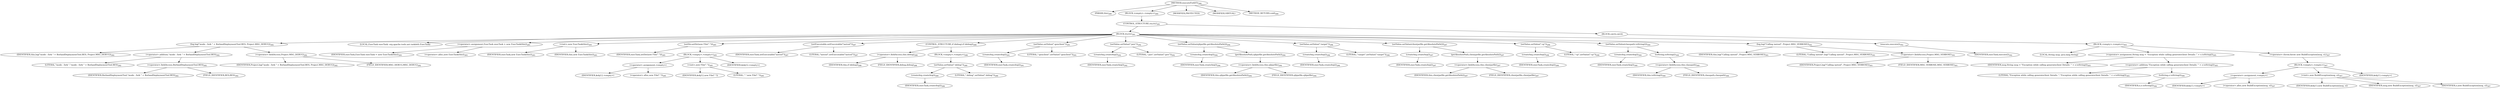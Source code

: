 digraph "executeForkV5" {  
"584" [label = <(METHOD,executeForkV5)<SUB>280</SUB>> ]
"41" [label = <(PARAM,this)<SUB>280</SUB>> ]
"585" [label = <(BLOCK,&lt;empty&gt;,&lt;empty&gt;)<SUB>280</SUB>> ]
"586" [label = <(CONTROL_STRUCTURE,try,try)<SUB>281</SUB>> ]
"587" [label = <(BLOCK,try,try)<SUB>281</SUB>> ]
"588" [label = <(log,log(&quot;mode : fork &quot; + BorlandDeploymentTool.BES, Project.MSG_DEBUG))<SUB>282</SUB>> ]
"40" [label = <(IDENTIFIER,this,log(&quot;mode : fork &quot; + BorlandDeploymentTool.BES, Project.MSG_DEBUG))<SUB>282</SUB>> ]
"589" [label = <(&lt;operator&gt;.addition,&quot;mode : fork &quot; + BorlandDeploymentTool.BES)<SUB>282</SUB>> ]
"590" [label = <(LITERAL,&quot;mode : fork &quot;,&quot;mode : fork &quot; + BorlandDeploymentTool.BES)<SUB>282</SUB>> ]
"591" [label = <(&lt;operator&gt;.fieldAccess,BorlandDeploymentTool.BES)<SUB>282</SUB>> ]
"592" [label = <(IDENTIFIER,BorlandDeploymentTool,&quot;mode : fork &quot; + BorlandDeploymentTool.BES)<SUB>282</SUB>> ]
"593" [label = <(FIELD_IDENTIFIER,BES,BES)<SUB>282</SUB>> ]
"594" [label = <(&lt;operator&gt;.fieldAccess,Project.MSG_DEBUG)<SUB>282</SUB>> ]
"595" [label = <(IDENTIFIER,Project,log(&quot;mode : fork &quot; + BorlandDeploymentTool.BES, Project.MSG_DEBUG))<SUB>282</SUB>> ]
"596" [label = <(FIELD_IDENTIFIER,MSG_DEBUG,MSG_DEBUG)<SUB>282</SUB>> ]
"44" [label = <(LOCAL,ExecTask execTask: org.apache.tools.ant.taskdefs.ExecTask)> ]
"597" [label = <(&lt;operator&gt;.assignment,ExecTask execTask = new ExecTask(this))<SUB>283</SUB>> ]
"598" [label = <(IDENTIFIER,execTask,ExecTask execTask = new ExecTask(this))<SUB>283</SUB>> ]
"599" [label = <(&lt;operator&gt;.alloc,new ExecTask(this))<SUB>283</SUB>> ]
"600" [label = <(&lt;init&gt;,new ExecTask(this))<SUB>283</SUB>> ]
"43" [label = <(IDENTIFIER,execTask,new ExecTask(this))<SUB>283</SUB>> ]
"42" [label = <(IDENTIFIER,this,new ExecTask(this))<SUB>283</SUB>> ]
"601" [label = <(setDir,setDir(new File(&quot;.&quot;)))<SUB>285</SUB>> ]
"602" [label = <(IDENTIFIER,execTask,setDir(new File(&quot;.&quot;)))<SUB>285</SUB>> ]
"603" [label = <(BLOCK,&lt;empty&gt;,&lt;empty&gt;)<SUB>285</SUB>> ]
"604" [label = <(&lt;operator&gt;.assignment,&lt;empty&gt;)> ]
"605" [label = <(IDENTIFIER,$obj12,&lt;empty&gt;)> ]
"606" [label = <(&lt;operator&gt;.alloc,new File(&quot;.&quot;))<SUB>285</SUB>> ]
"607" [label = <(&lt;init&gt;,new File(&quot;.&quot;))<SUB>285</SUB>> ]
"608" [label = <(IDENTIFIER,$obj12,new File(&quot;.&quot;))> ]
"609" [label = <(LITERAL,&quot;.&quot;,new File(&quot;.&quot;))<SUB>285</SUB>> ]
"610" [label = <(IDENTIFIER,$obj12,&lt;empty&gt;)> ]
"611" [label = <(setExecutable,setExecutable(&quot;iastool&quot;))<SUB>287</SUB>> ]
"612" [label = <(IDENTIFIER,execTask,setExecutable(&quot;iastool&quot;))<SUB>287</SUB>> ]
"613" [label = <(LITERAL,&quot;iastool&quot;,setExecutable(&quot;iastool&quot;))<SUB>287</SUB>> ]
"614" [label = <(CONTROL_STRUCTURE,if (debug),if (debug))<SUB>288</SUB>> ]
"615" [label = <(&lt;operator&gt;.fieldAccess,this.debug)<SUB>288</SUB>> ]
"616" [label = <(IDENTIFIER,this,if (debug))<SUB>288</SUB>> ]
"617" [label = <(FIELD_IDENTIFIER,debug,debug)<SUB>288</SUB>> ]
"618" [label = <(BLOCK,&lt;empty&gt;,&lt;empty&gt;)<SUB>288</SUB>> ]
"619" [label = <(setValue,setValue(&quot;-debug&quot;))<SUB>289</SUB>> ]
"620" [label = <(createArg,createArg())<SUB>289</SUB>> ]
"621" [label = <(IDENTIFIER,execTask,createArg())<SUB>289</SUB>> ]
"622" [label = <(LITERAL,&quot;-debug&quot;,setValue(&quot;-debug&quot;))<SUB>289</SUB>> ]
"623" [label = <(setValue,setValue(&quot;-genclient&quot;))<SUB>291</SUB>> ]
"624" [label = <(createArg,createArg())<SUB>291</SUB>> ]
"625" [label = <(IDENTIFIER,execTask,createArg())<SUB>291</SUB>> ]
"626" [label = <(LITERAL,&quot;-genclient&quot;,setValue(&quot;-genclient&quot;))<SUB>291</SUB>> ]
"627" [label = <(setValue,setValue(&quot;-jars&quot;))<SUB>292</SUB>> ]
"628" [label = <(createArg,createArg())<SUB>292</SUB>> ]
"629" [label = <(IDENTIFIER,execTask,createArg())<SUB>292</SUB>> ]
"630" [label = <(LITERAL,&quot;-jars&quot;,setValue(&quot;-jars&quot;))<SUB>292</SUB>> ]
"631" [label = <(setValue,setValue(ejbjarfile.getAbsolutePath()))<SUB>294</SUB>> ]
"632" [label = <(createArg,createArg())<SUB>294</SUB>> ]
"633" [label = <(IDENTIFIER,execTask,createArg())<SUB>294</SUB>> ]
"634" [label = <(getAbsolutePath,ejbjarfile.getAbsolutePath())<SUB>294</SUB>> ]
"635" [label = <(&lt;operator&gt;.fieldAccess,this.ejbjarfile)<SUB>294</SUB>> ]
"636" [label = <(IDENTIFIER,this,ejbjarfile.getAbsolutePath())<SUB>294</SUB>> ]
"637" [label = <(FIELD_IDENTIFIER,ejbjarfile,ejbjarfile)<SUB>294</SUB>> ]
"638" [label = <(setValue,setValue(&quot;-target&quot;))<SUB>296</SUB>> ]
"639" [label = <(createArg,createArg())<SUB>296</SUB>> ]
"640" [label = <(IDENTIFIER,execTask,createArg())<SUB>296</SUB>> ]
"641" [label = <(LITERAL,&quot;-target&quot;,setValue(&quot;-target&quot;))<SUB>296</SUB>> ]
"642" [label = <(setValue,setValue(clientjarfile.getAbsolutePath()))<SUB>297</SUB>> ]
"643" [label = <(createArg,createArg())<SUB>297</SUB>> ]
"644" [label = <(IDENTIFIER,execTask,createArg())<SUB>297</SUB>> ]
"645" [label = <(getAbsolutePath,clientjarfile.getAbsolutePath())<SUB>297</SUB>> ]
"646" [label = <(&lt;operator&gt;.fieldAccess,this.clientjarfile)<SUB>297</SUB>> ]
"647" [label = <(IDENTIFIER,this,clientjarfile.getAbsolutePath())<SUB>297</SUB>> ]
"648" [label = <(FIELD_IDENTIFIER,clientjarfile,clientjarfile)<SUB>297</SUB>> ]
"649" [label = <(setValue,setValue(&quot;-cp&quot;))<SUB>299</SUB>> ]
"650" [label = <(createArg,createArg())<SUB>299</SUB>> ]
"651" [label = <(IDENTIFIER,execTask,createArg())<SUB>299</SUB>> ]
"652" [label = <(LITERAL,&quot;-cp&quot;,setValue(&quot;-cp&quot;))<SUB>299</SUB>> ]
"653" [label = <(setValue,setValue(classpath.toString()))<SUB>300</SUB>> ]
"654" [label = <(createArg,createArg())<SUB>300</SUB>> ]
"655" [label = <(IDENTIFIER,execTask,createArg())<SUB>300</SUB>> ]
"656" [label = <(toString,toString())<SUB>300</SUB>> ]
"657" [label = <(&lt;operator&gt;.fieldAccess,this.classpath)<SUB>300</SUB>> ]
"658" [label = <(IDENTIFIER,this,toString())<SUB>300</SUB>> ]
"659" [label = <(FIELD_IDENTIFIER,classpath,classpath)<SUB>300</SUB>> ]
"660" [label = <(log,log(&quot;Calling iastool&quot;, Project.MSG_VERBOSE))<SUB>301</SUB>> ]
"45" [label = <(IDENTIFIER,this,log(&quot;Calling iastool&quot;, Project.MSG_VERBOSE))<SUB>301</SUB>> ]
"661" [label = <(LITERAL,&quot;Calling iastool&quot;,log(&quot;Calling iastool&quot;, Project.MSG_VERBOSE))<SUB>301</SUB>> ]
"662" [label = <(&lt;operator&gt;.fieldAccess,Project.MSG_VERBOSE)<SUB>301</SUB>> ]
"663" [label = <(IDENTIFIER,Project,log(&quot;Calling iastool&quot;, Project.MSG_VERBOSE))<SUB>301</SUB>> ]
"664" [label = <(FIELD_IDENTIFIER,MSG_VERBOSE,MSG_VERBOSE)<SUB>301</SUB>> ]
"665" [label = <(execute,execute())<SUB>302</SUB>> ]
"666" [label = <(IDENTIFIER,execTask,execute())<SUB>302</SUB>> ]
"667" [label = <(BLOCK,catch,catch)> ]
"668" [label = <(BLOCK,&lt;empty&gt;,&lt;empty&gt;)<SUB>303</SUB>> ]
"669" [label = <(LOCAL,String msg: java.lang.String)> ]
"670" [label = <(&lt;operator&gt;.assignment,String msg = &quot;Exception while calling generateclient Details: &quot; + e.toString())<SUB>305</SUB>> ]
"671" [label = <(IDENTIFIER,msg,String msg = &quot;Exception while calling generateclient Details: &quot; + e.toString())<SUB>305</SUB>> ]
"672" [label = <(&lt;operator&gt;.addition,&quot;Exception while calling generateclient Details: &quot; + e.toString())<SUB>305</SUB>> ]
"673" [label = <(LITERAL,&quot;Exception while calling generateclient Details: &quot;,&quot;Exception while calling generateclient Details: &quot; + e.toString())<SUB>305</SUB>> ]
"674" [label = <(toString,e.toString())<SUB>306</SUB>> ]
"675" [label = <(IDENTIFIER,e,e.toString())<SUB>306</SUB>> ]
"676" [label = <(&lt;operator&gt;.throw,throw new BuildException(msg, e);)<SUB>307</SUB>> ]
"677" [label = <(BLOCK,&lt;empty&gt;,&lt;empty&gt;)<SUB>307</SUB>> ]
"678" [label = <(&lt;operator&gt;.assignment,&lt;empty&gt;)> ]
"679" [label = <(IDENTIFIER,$obj13,&lt;empty&gt;)> ]
"680" [label = <(&lt;operator&gt;.alloc,new BuildException(msg, e))<SUB>307</SUB>> ]
"681" [label = <(&lt;init&gt;,new BuildException(msg, e))<SUB>307</SUB>> ]
"682" [label = <(IDENTIFIER,$obj13,new BuildException(msg, e))> ]
"683" [label = <(IDENTIFIER,msg,new BuildException(msg, e))<SUB>307</SUB>> ]
"684" [label = <(IDENTIFIER,e,new BuildException(msg, e))<SUB>307</SUB>> ]
"685" [label = <(IDENTIFIER,$obj13,&lt;empty&gt;)> ]
"686" [label = <(MODIFIER,PROTECTED)> ]
"687" [label = <(MODIFIER,VIRTUAL)> ]
"688" [label = <(METHOD_RETURN,void)<SUB>280</SUB>> ]
  "584" -> "41" 
  "584" -> "585" 
  "584" -> "686" 
  "584" -> "687" 
  "584" -> "688" 
  "585" -> "586" 
  "586" -> "587" 
  "586" -> "667" 
  "587" -> "588" 
  "587" -> "44" 
  "587" -> "597" 
  "587" -> "600" 
  "587" -> "601" 
  "587" -> "611" 
  "587" -> "614" 
  "587" -> "623" 
  "587" -> "627" 
  "587" -> "631" 
  "587" -> "638" 
  "587" -> "642" 
  "587" -> "649" 
  "587" -> "653" 
  "587" -> "660" 
  "587" -> "665" 
  "588" -> "40" 
  "588" -> "589" 
  "588" -> "594" 
  "589" -> "590" 
  "589" -> "591" 
  "591" -> "592" 
  "591" -> "593" 
  "594" -> "595" 
  "594" -> "596" 
  "597" -> "598" 
  "597" -> "599" 
  "600" -> "43" 
  "600" -> "42" 
  "601" -> "602" 
  "601" -> "603" 
  "603" -> "604" 
  "603" -> "607" 
  "603" -> "610" 
  "604" -> "605" 
  "604" -> "606" 
  "607" -> "608" 
  "607" -> "609" 
  "611" -> "612" 
  "611" -> "613" 
  "614" -> "615" 
  "614" -> "618" 
  "615" -> "616" 
  "615" -> "617" 
  "618" -> "619" 
  "619" -> "620" 
  "619" -> "622" 
  "620" -> "621" 
  "623" -> "624" 
  "623" -> "626" 
  "624" -> "625" 
  "627" -> "628" 
  "627" -> "630" 
  "628" -> "629" 
  "631" -> "632" 
  "631" -> "634" 
  "632" -> "633" 
  "634" -> "635" 
  "635" -> "636" 
  "635" -> "637" 
  "638" -> "639" 
  "638" -> "641" 
  "639" -> "640" 
  "642" -> "643" 
  "642" -> "645" 
  "643" -> "644" 
  "645" -> "646" 
  "646" -> "647" 
  "646" -> "648" 
  "649" -> "650" 
  "649" -> "652" 
  "650" -> "651" 
  "653" -> "654" 
  "653" -> "656" 
  "654" -> "655" 
  "656" -> "657" 
  "657" -> "658" 
  "657" -> "659" 
  "660" -> "45" 
  "660" -> "661" 
  "660" -> "662" 
  "662" -> "663" 
  "662" -> "664" 
  "665" -> "666" 
  "667" -> "668" 
  "668" -> "669" 
  "668" -> "670" 
  "668" -> "676" 
  "670" -> "671" 
  "670" -> "672" 
  "672" -> "673" 
  "672" -> "674" 
  "674" -> "675" 
  "676" -> "677" 
  "677" -> "678" 
  "677" -> "681" 
  "677" -> "685" 
  "678" -> "679" 
  "678" -> "680" 
  "681" -> "682" 
  "681" -> "683" 
  "681" -> "684" 
}
